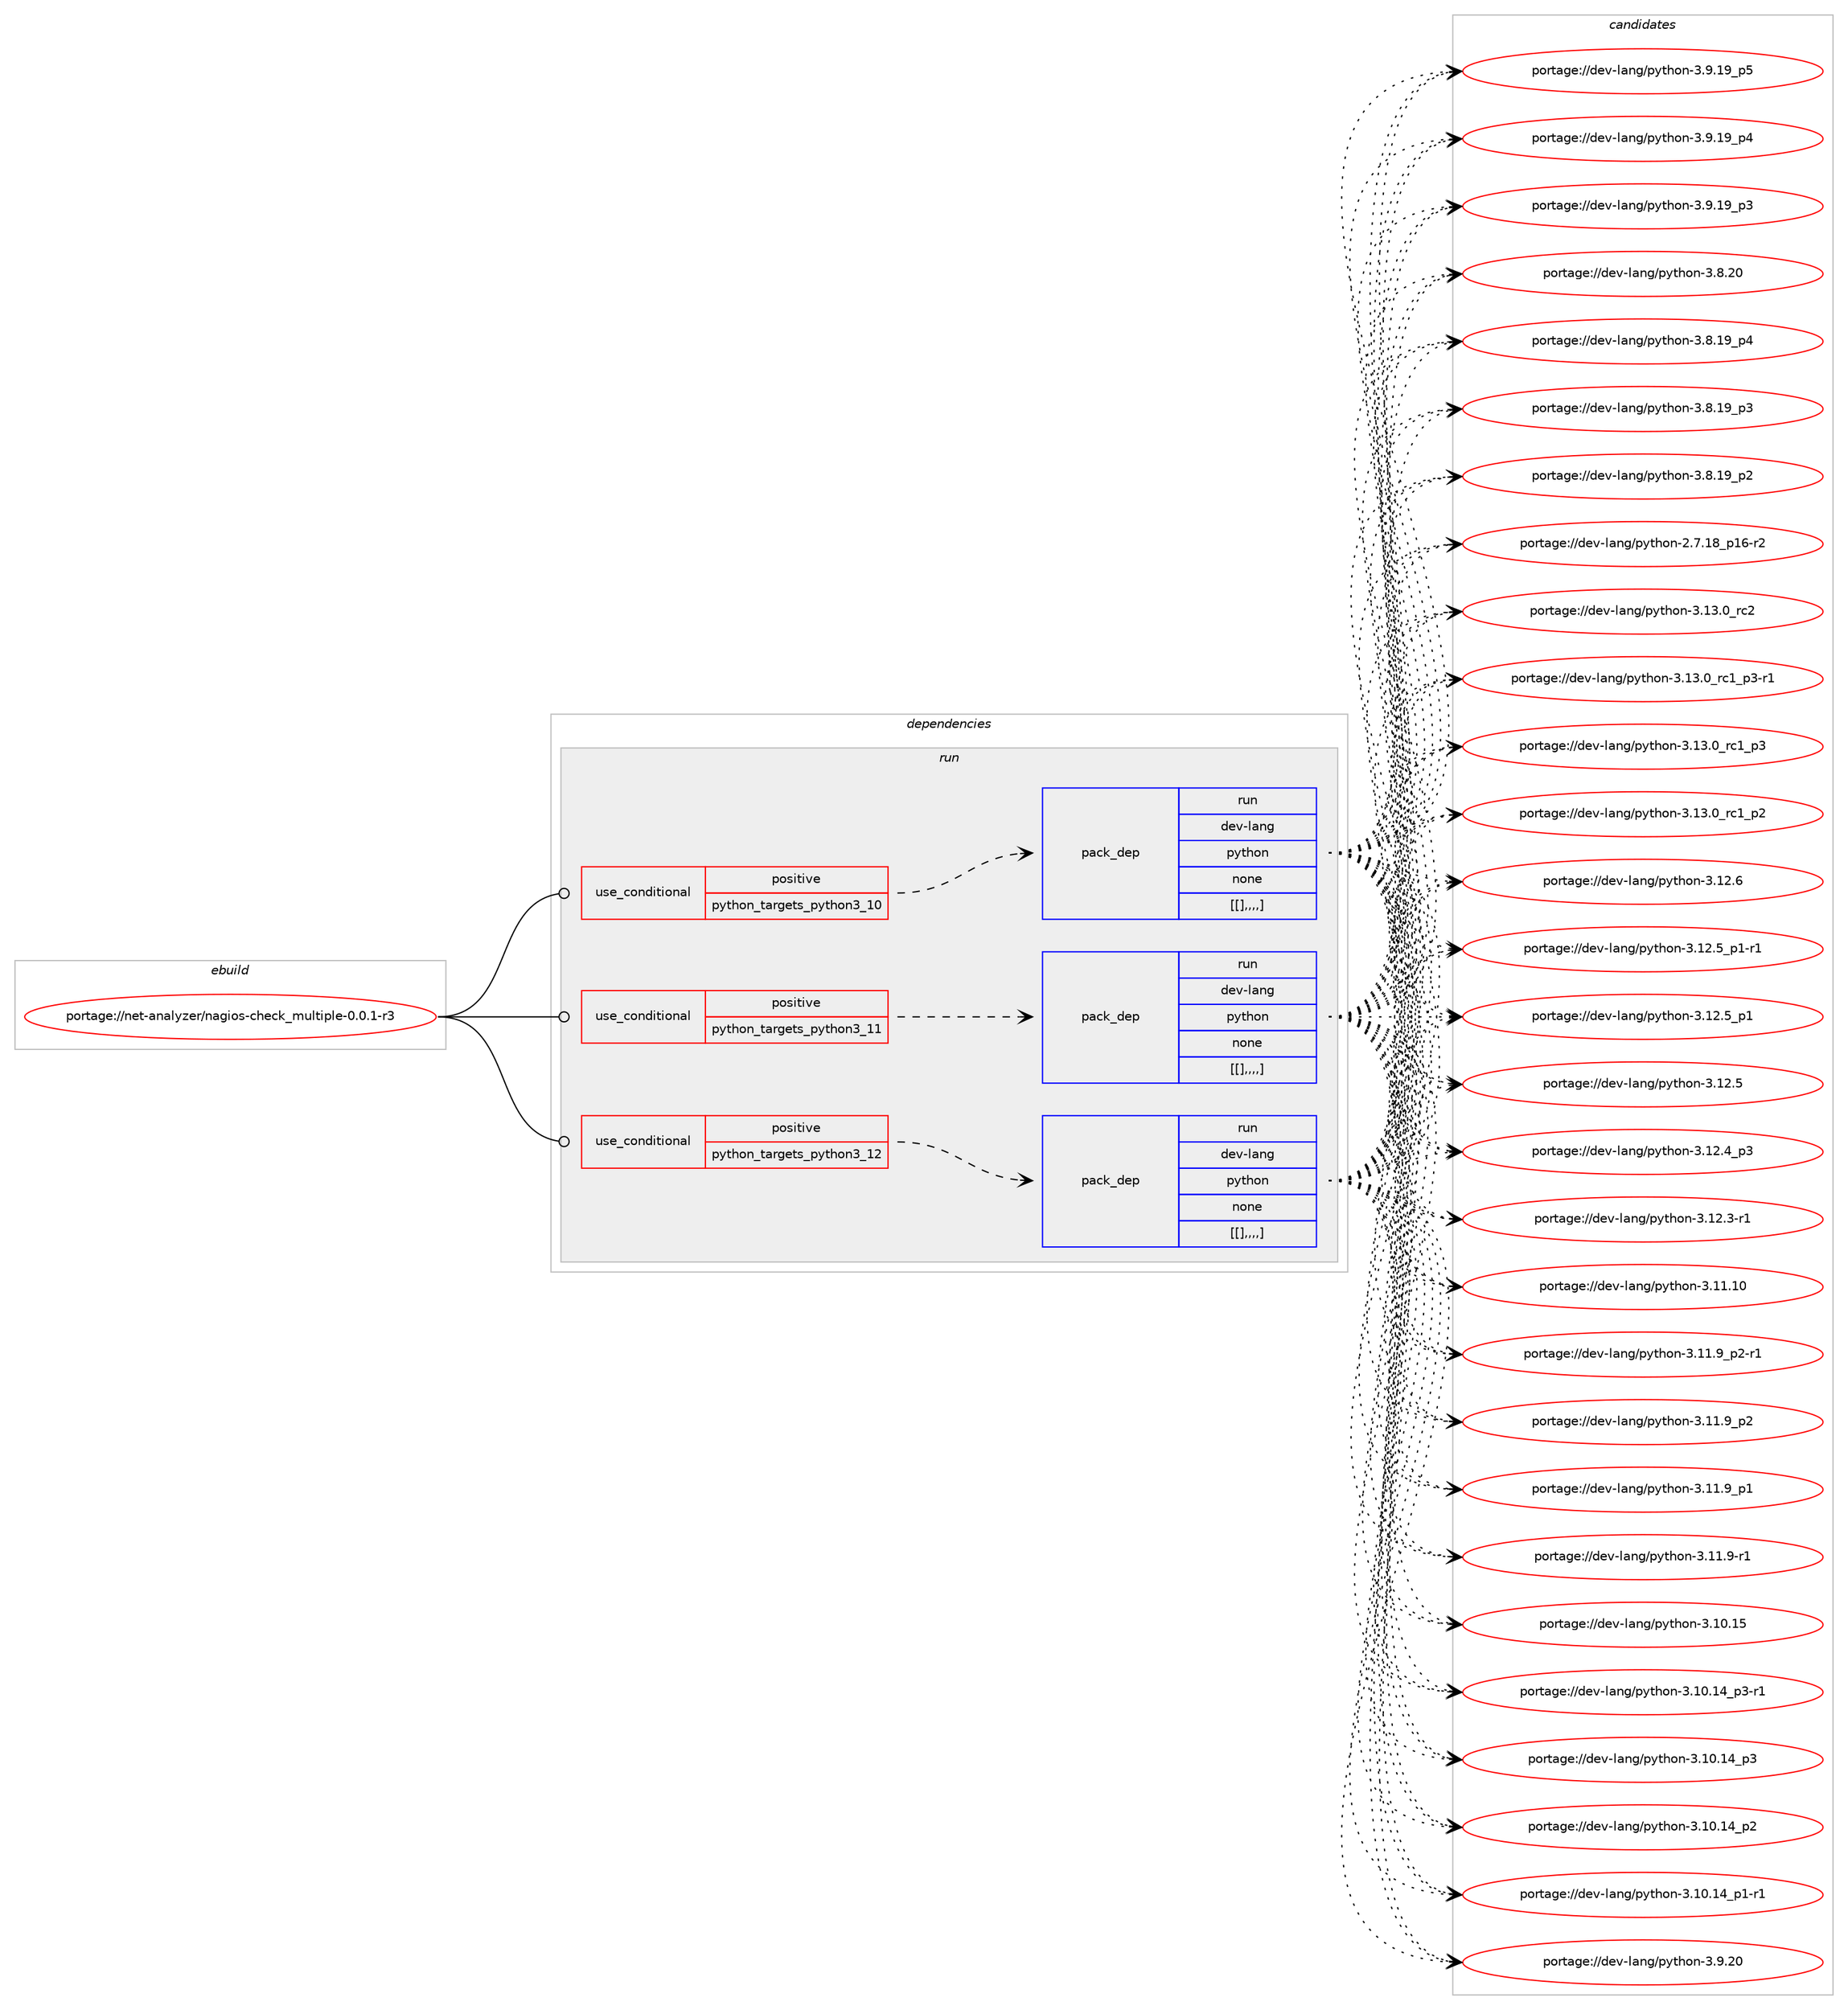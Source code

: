 digraph prolog {

# *************
# Graph options
# *************

newrank=true;
concentrate=true;
compound=true;
graph [rankdir=LR,fontname=Helvetica,fontsize=10,ranksep=1.5];#, ranksep=2.5, nodesep=0.2];
edge  [arrowhead=vee];
node  [fontname=Helvetica,fontsize=10];

# **********
# The ebuild
# **********

subgraph cluster_leftcol {
color=gray;
label=<<i>ebuild</i>>;
id [label="portage://net-analyzer/nagios-check_multiple-0.0.1-r3", color=red, width=4, href="../net-analyzer/nagios-check_multiple-0.0.1-r3.svg"];
}

# ****************
# The dependencies
# ****************

subgraph cluster_midcol {
color=gray;
label=<<i>dependencies</i>>;
subgraph cluster_compile {
fillcolor="#eeeeee";
style=filled;
label=<<i>compile</i>>;
}
subgraph cluster_compileandrun {
fillcolor="#eeeeee";
style=filled;
label=<<i>compile and run</i>>;
}
subgraph cluster_run {
fillcolor="#eeeeee";
style=filled;
label=<<i>run</i>>;
subgraph cond91798 {
dependency357107 [label=<<TABLE BORDER="0" CELLBORDER="1" CELLSPACING="0" CELLPADDING="4"><TR><TD ROWSPAN="3" CELLPADDING="10">use_conditional</TD></TR><TR><TD>positive</TD></TR><TR><TD>python_targets_python3_10</TD></TR></TABLE>>, shape=none, color=red];
subgraph pack262589 {
dependency357108 [label=<<TABLE BORDER="0" CELLBORDER="1" CELLSPACING="0" CELLPADDING="4" WIDTH="220"><TR><TD ROWSPAN="6" CELLPADDING="30">pack_dep</TD></TR><TR><TD WIDTH="110">run</TD></TR><TR><TD>dev-lang</TD></TR><TR><TD>python</TD></TR><TR><TD>none</TD></TR><TR><TD>[[],,,,]</TD></TR></TABLE>>, shape=none, color=blue];
}
dependency357107:e -> dependency357108:w [weight=20,style="dashed",arrowhead="vee"];
}
id:e -> dependency357107:w [weight=20,style="solid",arrowhead="odot"];
subgraph cond91799 {
dependency357109 [label=<<TABLE BORDER="0" CELLBORDER="1" CELLSPACING="0" CELLPADDING="4"><TR><TD ROWSPAN="3" CELLPADDING="10">use_conditional</TD></TR><TR><TD>positive</TD></TR><TR><TD>python_targets_python3_11</TD></TR></TABLE>>, shape=none, color=red];
subgraph pack262590 {
dependency357110 [label=<<TABLE BORDER="0" CELLBORDER="1" CELLSPACING="0" CELLPADDING="4" WIDTH="220"><TR><TD ROWSPAN="6" CELLPADDING="30">pack_dep</TD></TR><TR><TD WIDTH="110">run</TD></TR><TR><TD>dev-lang</TD></TR><TR><TD>python</TD></TR><TR><TD>none</TD></TR><TR><TD>[[],,,,]</TD></TR></TABLE>>, shape=none, color=blue];
}
dependency357109:e -> dependency357110:w [weight=20,style="dashed",arrowhead="vee"];
}
id:e -> dependency357109:w [weight=20,style="solid",arrowhead="odot"];
subgraph cond91800 {
dependency357111 [label=<<TABLE BORDER="0" CELLBORDER="1" CELLSPACING="0" CELLPADDING="4"><TR><TD ROWSPAN="3" CELLPADDING="10">use_conditional</TD></TR><TR><TD>positive</TD></TR><TR><TD>python_targets_python3_12</TD></TR></TABLE>>, shape=none, color=red];
subgraph pack262591 {
dependency357112 [label=<<TABLE BORDER="0" CELLBORDER="1" CELLSPACING="0" CELLPADDING="4" WIDTH="220"><TR><TD ROWSPAN="6" CELLPADDING="30">pack_dep</TD></TR><TR><TD WIDTH="110">run</TD></TR><TR><TD>dev-lang</TD></TR><TR><TD>python</TD></TR><TR><TD>none</TD></TR><TR><TD>[[],,,,]</TD></TR></TABLE>>, shape=none, color=blue];
}
dependency357111:e -> dependency357112:w [weight=20,style="dashed",arrowhead="vee"];
}
id:e -> dependency357111:w [weight=20,style="solid",arrowhead="odot"];
}
}

# **************
# The candidates
# **************

subgraph cluster_choices {
rank=same;
color=gray;
label=<<i>candidates</i>>;

subgraph choice262589 {
color=black;
nodesep=1;
choice10010111845108971101034711212111610411111045514649514648951149950 [label="portage://dev-lang/python-3.13.0_rc2", color=red, width=4,href="../dev-lang/python-3.13.0_rc2.svg"];
choice1001011184510897110103471121211161041111104551464951464895114994995112514511449 [label="portage://dev-lang/python-3.13.0_rc1_p3-r1", color=red, width=4,href="../dev-lang/python-3.13.0_rc1_p3-r1.svg"];
choice100101118451089711010347112121116104111110455146495146489511499499511251 [label="portage://dev-lang/python-3.13.0_rc1_p3", color=red, width=4,href="../dev-lang/python-3.13.0_rc1_p3.svg"];
choice100101118451089711010347112121116104111110455146495146489511499499511250 [label="portage://dev-lang/python-3.13.0_rc1_p2", color=red, width=4,href="../dev-lang/python-3.13.0_rc1_p2.svg"];
choice10010111845108971101034711212111610411111045514649504654 [label="portage://dev-lang/python-3.12.6", color=red, width=4,href="../dev-lang/python-3.12.6.svg"];
choice1001011184510897110103471121211161041111104551464950465395112494511449 [label="portage://dev-lang/python-3.12.5_p1-r1", color=red, width=4,href="../dev-lang/python-3.12.5_p1-r1.svg"];
choice100101118451089711010347112121116104111110455146495046539511249 [label="portage://dev-lang/python-3.12.5_p1", color=red, width=4,href="../dev-lang/python-3.12.5_p1.svg"];
choice10010111845108971101034711212111610411111045514649504653 [label="portage://dev-lang/python-3.12.5", color=red, width=4,href="../dev-lang/python-3.12.5.svg"];
choice100101118451089711010347112121116104111110455146495046529511251 [label="portage://dev-lang/python-3.12.4_p3", color=red, width=4,href="../dev-lang/python-3.12.4_p3.svg"];
choice100101118451089711010347112121116104111110455146495046514511449 [label="portage://dev-lang/python-3.12.3-r1", color=red, width=4,href="../dev-lang/python-3.12.3-r1.svg"];
choice1001011184510897110103471121211161041111104551464949464948 [label="portage://dev-lang/python-3.11.10", color=red, width=4,href="../dev-lang/python-3.11.10.svg"];
choice1001011184510897110103471121211161041111104551464949465795112504511449 [label="portage://dev-lang/python-3.11.9_p2-r1", color=red, width=4,href="../dev-lang/python-3.11.9_p2-r1.svg"];
choice100101118451089711010347112121116104111110455146494946579511250 [label="portage://dev-lang/python-3.11.9_p2", color=red, width=4,href="../dev-lang/python-3.11.9_p2.svg"];
choice100101118451089711010347112121116104111110455146494946579511249 [label="portage://dev-lang/python-3.11.9_p1", color=red, width=4,href="../dev-lang/python-3.11.9_p1.svg"];
choice100101118451089711010347112121116104111110455146494946574511449 [label="portage://dev-lang/python-3.11.9-r1", color=red, width=4,href="../dev-lang/python-3.11.9-r1.svg"];
choice1001011184510897110103471121211161041111104551464948464953 [label="portage://dev-lang/python-3.10.15", color=red, width=4,href="../dev-lang/python-3.10.15.svg"];
choice100101118451089711010347112121116104111110455146494846495295112514511449 [label="portage://dev-lang/python-3.10.14_p3-r1", color=red, width=4,href="../dev-lang/python-3.10.14_p3-r1.svg"];
choice10010111845108971101034711212111610411111045514649484649529511251 [label="portage://dev-lang/python-3.10.14_p3", color=red, width=4,href="../dev-lang/python-3.10.14_p3.svg"];
choice10010111845108971101034711212111610411111045514649484649529511250 [label="portage://dev-lang/python-3.10.14_p2", color=red, width=4,href="../dev-lang/python-3.10.14_p2.svg"];
choice100101118451089711010347112121116104111110455146494846495295112494511449 [label="portage://dev-lang/python-3.10.14_p1-r1", color=red, width=4,href="../dev-lang/python-3.10.14_p1-r1.svg"];
choice10010111845108971101034711212111610411111045514657465048 [label="portage://dev-lang/python-3.9.20", color=red, width=4,href="../dev-lang/python-3.9.20.svg"];
choice100101118451089711010347112121116104111110455146574649579511253 [label="portage://dev-lang/python-3.9.19_p5", color=red, width=4,href="../dev-lang/python-3.9.19_p5.svg"];
choice100101118451089711010347112121116104111110455146574649579511252 [label="portage://dev-lang/python-3.9.19_p4", color=red, width=4,href="../dev-lang/python-3.9.19_p4.svg"];
choice100101118451089711010347112121116104111110455146574649579511251 [label="portage://dev-lang/python-3.9.19_p3", color=red, width=4,href="../dev-lang/python-3.9.19_p3.svg"];
choice10010111845108971101034711212111610411111045514656465048 [label="portage://dev-lang/python-3.8.20", color=red, width=4,href="../dev-lang/python-3.8.20.svg"];
choice100101118451089711010347112121116104111110455146564649579511252 [label="portage://dev-lang/python-3.8.19_p4", color=red, width=4,href="../dev-lang/python-3.8.19_p4.svg"];
choice100101118451089711010347112121116104111110455146564649579511251 [label="portage://dev-lang/python-3.8.19_p3", color=red, width=4,href="../dev-lang/python-3.8.19_p3.svg"];
choice100101118451089711010347112121116104111110455146564649579511250 [label="portage://dev-lang/python-3.8.19_p2", color=red, width=4,href="../dev-lang/python-3.8.19_p2.svg"];
choice100101118451089711010347112121116104111110455046554649569511249544511450 [label="portage://dev-lang/python-2.7.18_p16-r2", color=red, width=4,href="../dev-lang/python-2.7.18_p16-r2.svg"];
dependency357108:e -> choice10010111845108971101034711212111610411111045514649514648951149950:w [style=dotted,weight="100"];
dependency357108:e -> choice1001011184510897110103471121211161041111104551464951464895114994995112514511449:w [style=dotted,weight="100"];
dependency357108:e -> choice100101118451089711010347112121116104111110455146495146489511499499511251:w [style=dotted,weight="100"];
dependency357108:e -> choice100101118451089711010347112121116104111110455146495146489511499499511250:w [style=dotted,weight="100"];
dependency357108:e -> choice10010111845108971101034711212111610411111045514649504654:w [style=dotted,weight="100"];
dependency357108:e -> choice1001011184510897110103471121211161041111104551464950465395112494511449:w [style=dotted,weight="100"];
dependency357108:e -> choice100101118451089711010347112121116104111110455146495046539511249:w [style=dotted,weight="100"];
dependency357108:e -> choice10010111845108971101034711212111610411111045514649504653:w [style=dotted,weight="100"];
dependency357108:e -> choice100101118451089711010347112121116104111110455146495046529511251:w [style=dotted,weight="100"];
dependency357108:e -> choice100101118451089711010347112121116104111110455146495046514511449:w [style=dotted,weight="100"];
dependency357108:e -> choice1001011184510897110103471121211161041111104551464949464948:w [style=dotted,weight="100"];
dependency357108:e -> choice1001011184510897110103471121211161041111104551464949465795112504511449:w [style=dotted,weight="100"];
dependency357108:e -> choice100101118451089711010347112121116104111110455146494946579511250:w [style=dotted,weight="100"];
dependency357108:e -> choice100101118451089711010347112121116104111110455146494946579511249:w [style=dotted,weight="100"];
dependency357108:e -> choice100101118451089711010347112121116104111110455146494946574511449:w [style=dotted,weight="100"];
dependency357108:e -> choice1001011184510897110103471121211161041111104551464948464953:w [style=dotted,weight="100"];
dependency357108:e -> choice100101118451089711010347112121116104111110455146494846495295112514511449:w [style=dotted,weight="100"];
dependency357108:e -> choice10010111845108971101034711212111610411111045514649484649529511251:w [style=dotted,weight="100"];
dependency357108:e -> choice10010111845108971101034711212111610411111045514649484649529511250:w [style=dotted,weight="100"];
dependency357108:e -> choice100101118451089711010347112121116104111110455146494846495295112494511449:w [style=dotted,weight="100"];
dependency357108:e -> choice10010111845108971101034711212111610411111045514657465048:w [style=dotted,weight="100"];
dependency357108:e -> choice100101118451089711010347112121116104111110455146574649579511253:w [style=dotted,weight="100"];
dependency357108:e -> choice100101118451089711010347112121116104111110455146574649579511252:w [style=dotted,weight="100"];
dependency357108:e -> choice100101118451089711010347112121116104111110455146574649579511251:w [style=dotted,weight="100"];
dependency357108:e -> choice10010111845108971101034711212111610411111045514656465048:w [style=dotted,weight="100"];
dependency357108:e -> choice100101118451089711010347112121116104111110455146564649579511252:w [style=dotted,weight="100"];
dependency357108:e -> choice100101118451089711010347112121116104111110455146564649579511251:w [style=dotted,weight="100"];
dependency357108:e -> choice100101118451089711010347112121116104111110455146564649579511250:w [style=dotted,weight="100"];
dependency357108:e -> choice100101118451089711010347112121116104111110455046554649569511249544511450:w [style=dotted,weight="100"];
}
subgraph choice262590 {
color=black;
nodesep=1;
choice10010111845108971101034711212111610411111045514649514648951149950 [label="portage://dev-lang/python-3.13.0_rc2", color=red, width=4,href="../dev-lang/python-3.13.0_rc2.svg"];
choice1001011184510897110103471121211161041111104551464951464895114994995112514511449 [label="portage://dev-lang/python-3.13.0_rc1_p3-r1", color=red, width=4,href="../dev-lang/python-3.13.0_rc1_p3-r1.svg"];
choice100101118451089711010347112121116104111110455146495146489511499499511251 [label="portage://dev-lang/python-3.13.0_rc1_p3", color=red, width=4,href="../dev-lang/python-3.13.0_rc1_p3.svg"];
choice100101118451089711010347112121116104111110455146495146489511499499511250 [label="portage://dev-lang/python-3.13.0_rc1_p2", color=red, width=4,href="../dev-lang/python-3.13.0_rc1_p2.svg"];
choice10010111845108971101034711212111610411111045514649504654 [label="portage://dev-lang/python-3.12.6", color=red, width=4,href="../dev-lang/python-3.12.6.svg"];
choice1001011184510897110103471121211161041111104551464950465395112494511449 [label="portage://dev-lang/python-3.12.5_p1-r1", color=red, width=4,href="../dev-lang/python-3.12.5_p1-r1.svg"];
choice100101118451089711010347112121116104111110455146495046539511249 [label="portage://dev-lang/python-3.12.5_p1", color=red, width=4,href="../dev-lang/python-3.12.5_p1.svg"];
choice10010111845108971101034711212111610411111045514649504653 [label="portage://dev-lang/python-3.12.5", color=red, width=4,href="../dev-lang/python-3.12.5.svg"];
choice100101118451089711010347112121116104111110455146495046529511251 [label="portage://dev-lang/python-3.12.4_p3", color=red, width=4,href="../dev-lang/python-3.12.4_p3.svg"];
choice100101118451089711010347112121116104111110455146495046514511449 [label="portage://dev-lang/python-3.12.3-r1", color=red, width=4,href="../dev-lang/python-3.12.3-r1.svg"];
choice1001011184510897110103471121211161041111104551464949464948 [label="portage://dev-lang/python-3.11.10", color=red, width=4,href="../dev-lang/python-3.11.10.svg"];
choice1001011184510897110103471121211161041111104551464949465795112504511449 [label="portage://dev-lang/python-3.11.9_p2-r1", color=red, width=4,href="../dev-lang/python-3.11.9_p2-r1.svg"];
choice100101118451089711010347112121116104111110455146494946579511250 [label="portage://dev-lang/python-3.11.9_p2", color=red, width=4,href="../dev-lang/python-3.11.9_p2.svg"];
choice100101118451089711010347112121116104111110455146494946579511249 [label="portage://dev-lang/python-3.11.9_p1", color=red, width=4,href="../dev-lang/python-3.11.9_p1.svg"];
choice100101118451089711010347112121116104111110455146494946574511449 [label="portage://dev-lang/python-3.11.9-r1", color=red, width=4,href="../dev-lang/python-3.11.9-r1.svg"];
choice1001011184510897110103471121211161041111104551464948464953 [label="portage://dev-lang/python-3.10.15", color=red, width=4,href="../dev-lang/python-3.10.15.svg"];
choice100101118451089711010347112121116104111110455146494846495295112514511449 [label="portage://dev-lang/python-3.10.14_p3-r1", color=red, width=4,href="../dev-lang/python-3.10.14_p3-r1.svg"];
choice10010111845108971101034711212111610411111045514649484649529511251 [label="portage://dev-lang/python-3.10.14_p3", color=red, width=4,href="../dev-lang/python-3.10.14_p3.svg"];
choice10010111845108971101034711212111610411111045514649484649529511250 [label="portage://dev-lang/python-3.10.14_p2", color=red, width=4,href="../dev-lang/python-3.10.14_p2.svg"];
choice100101118451089711010347112121116104111110455146494846495295112494511449 [label="portage://dev-lang/python-3.10.14_p1-r1", color=red, width=4,href="../dev-lang/python-3.10.14_p1-r1.svg"];
choice10010111845108971101034711212111610411111045514657465048 [label="portage://dev-lang/python-3.9.20", color=red, width=4,href="../dev-lang/python-3.9.20.svg"];
choice100101118451089711010347112121116104111110455146574649579511253 [label="portage://dev-lang/python-3.9.19_p5", color=red, width=4,href="../dev-lang/python-3.9.19_p5.svg"];
choice100101118451089711010347112121116104111110455146574649579511252 [label="portage://dev-lang/python-3.9.19_p4", color=red, width=4,href="../dev-lang/python-3.9.19_p4.svg"];
choice100101118451089711010347112121116104111110455146574649579511251 [label="portage://dev-lang/python-3.9.19_p3", color=red, width=4,href="../dev-lang/python-3.9.19_p3.svg"];
choice10010111845108971101034711212111610411111045514656465048 [label="portage://dev-lang/python-3.8.20", color=red, width=4,href="../dev-lang/python-3.8.20.svg"];
choice100101118451089711010347112121116104111110455146564649579511252 [label="portage://dev-lang/python-3.8.19_p4", color=red, width=4,href="../dev-lang/python-3.8.19_p4.svg"];
choice100101118451089711010347112121116104111110455146564649579511251 [label="portage://dev-lang/python-3.8.19_p3", color=red, width=4,href="../dev-lang/python-3.8.19_p3.svg"];
choice100101118451089711010347112121116104111110455146564649579511250 [label="portage://dev-lang/python-3.8.19_p2", color=red, width=4,href="../dev-lang/python-3.8.19_p2.svg"];
choice100101118451089711010347112121116104111110455046554649569511249544511450 [label="portage://dev-lang/python-2.7.18_p16-r2", color=red, width=4,href="../dev-lang/python-2.7.18_p16-r2.svg"];
dependency357110:e -> choice10010111845108971101034711212111610411111045514649514648951149950:w [style=dotted,weight="100"];
dependency357110:e -> choice1001011184510897110103471121211161041111104551464951464895114994995112514511449:w [style=dotted,weight="100"];
dependency357110:e -> choice100101118451089711010347112121116104111110455146495146489511499499511251:w [style=dotted,weight="100"];
dependency357110:e -> choice100101118451089711010347112121116104111110455146495146489511499499511250:w [style=dotted,weight="100"];
dependency357110:e -> choice10010111845108971101034711212111610411111045514649504654:w [style=dotted,weight="100"];
dependency357110:e -> choice1001011184510897110103471121211161041111104551464950465395112494511449:w [style=dotted,weight="100"];
dependency357110:e -> choice100101118451089711010347112121116104111110455146495046539511249:w [style=dotted,weight="100"];
dependency357110:e -> choice10010111845108971101034711212111610411111045514649504653:w [style=dotted,weight="100"];
dependency357110:e -> choice100101118451089711010347112121116104111110455146495046529511251:w [style=dotted,weight="100"];
dependency357110:e -> choice100101118451089711010347112121116104111110455146495046514511449:w [style=dotted,weight="100"];
dependency357110:e -> choice1001011184510897110103471121211161041111104551464949464948:w [style=dotted,weight="100"];
dependency357110:e -> choice1001011184510897110103471121211161041111104551464949465795112504511449:w [style=dotted,weight="100"];
dependency357110:e -> choice100101118451089711010347112121116104111110455146494946579511250:w [style=dotted,weight="100"];
dependency357110:e -> choice100101118451089711010347112121116104111110455146494946579511249:w [style=dotted,weight="100"];
dependency357110:e -> choice100101118451089711010347112121116104111110455146494946574511449:w [style=dotted,weight="100"];
dependency357110:e -> choice1001011184510897110103471121211161041111104551464948464953:w [style=dotted,weight="100"];
dependency357110:e -> choice100101118451089711010347112121116104111110455146494846495295112514511449:w [style=dotted,weight="100"];
dependency357110:e -> choice10010111845108971101034711212111610411111045514649484649529511251:w [style=dotted,weight="100"];
dependency357110:e -> choice10010111845108971101034711212111610411111045514649484649529511250:w [style=dotted,weight="100"];
dependency357110:e -> choice100101118451089711010347112121116104111110455146494846495295112494511449:w [style=dotted,weight="100"];
dependency357110:e -> choice10010111845108971101034711212111610411111045514657465048:w [style=dotted,weight="100"];
dependency357110:e -> choice100101118451089711010347112121116104111110455146574649579511253:w [style=dotted,weight="100"];
dependency357110:e -> choice100101118451089711010347112121116104111110455146574649579511252:w [style=dotted,weight="100"];
dependency357110:e -> choice100101118451089711010347112121116104111110455146574649579511251:w [style=dotted,weight="100"];
dependency357110:e -> choice10010111845108971101034711212111610411111045514656465048:w [style=dotted,weight="100"];
dependency357110:e -> choice100101118451089711010347112121116104111110455146564649579511252:w [style=dotted,weight="100"];
dependency357110:e -> choice100101118451089711010347112121116104111110455146564649579511251:w [style=dotted,weight="100"];
dependency357110:e -> choice100101118451089711010347112121116104111110455146564649579511250:w [style=dotted,weight="100"];
dependency357110:e -> choice100101118451089711010347112121116104111110455046554649569511249544511450:w [style=dotted,weight="100"];
}
subgraph choice262591 {
color=black;
nodesep=1;
choice10010111845108971101034711212111610411111045514649514648951149950 [label="portage://dev-lang/python-3.13.0_rc2", color=red, width=4,href="../dev-lang/python-3.13.0_rc2.svg"];
choice1001011184510897110103471121211161041111104551464951464895114994995112514511449 [label="portage://dev-lang/python-3.13.0_rc1_p3-r1", color=red, width=4,href="../dev-lang/python-3.13.0_rc1_p3-r1.svg"];
choice100101118451089711010347112121116104111110455146495146489511499499511251 [label="portage://dev-lang/python-3.13.0_rc1_p3", color=red, width=4,href="../dev-lang/python-3.13.0_rc1_p3.svg"];
choice100101118451089711010347112121116104111110455146495146489511499499511250 [label="portage://dev-lang/python-3.13.0_rc1_p2", color=red, width=4,href="../dev-lang/python-3.13.0_rc1_p2.svg"];
choice10010111845108971101034711212111610411111045514649504654 [label="portage://dev-lang/python-3.12.6", color=red, width=4,href="../dev-lang/python-3.12.6.svg"];
choice1001011184510897110103471121211161041111104551464950465395112494511449 [label="portage://dev-lang/python-3.12.5_p1-r1", color=red, width=4,href="../dev-lang/python-3.12.5_p1-r1.svg"];
choice100101118451089711010347112121116104111110455146495046539511249 [label="portage://dev-lang/python-3.12.5_p1", color=red, width=4,href="../dev-lang/python-3.12.5_p1.svg"];
choice10010111845108971101034711212111610411111045514649504653 [label="portage://dev-lang/python-3.12.5", color=red, width=4,href="../dev-lang/python-3.12.5.svg"];
choice100101118451089711010347112121116104111110455146495046529511251 [label="portage://dev-lang/python-3.12.4_p3", color=red, width=4,href="../dev-lang/python-3.12.4_p3.svg"];
choice100101118451089711010347112121116104111110455146495046514511449 [label="portage://dev-lang/python-3.12.3-r1", color=red, width=4,href="../dev-lang/python-3.12.3-r1.svg"];
choice1001011184510897110103471121211161041111104551464949464948 [label="portage://dev-lang/python-3.11.10", color=red, width=4,href="../dev-lang/python-3.11.10.svg"];
choice1001011184510897110103471121211161041111104551464949465795112504511449 [label="portage://dev-lang/python-3.11.9_p2-r1", color=red, width=4,href="../dev-lang/python-3.11.9_p2-r1.svg"];
choice100101118451089711010347112121116104111110455146494946579511250 [label="portage://dev-lang/python-3.11.9_p2", color=red, width=4,href="../dev-lang/python-3.11.9_p2.svg"];
choice100101118451089711010347112121116104111110455146494946579511249 [label="portage://dev-lang/python-3.11.9_p1", color=red, width=4,href="../dev-lang/python-3.11.9_p1.svg"];
choice100101118451089711010347112121116104111110455146494946574511449 [label="portage://dev-lang/python-3.11.9-r1", color=red, width=4,href="../dev-lang/python-3.11.9-r1.svg"];
choice1001011184510897110103471121211161041111104551464948464953 [label="portage://dev-lang/python-3.10.15", color=red, width=4,href="../dev-lang/python-3.10.15.svg"];
choice100101118451089711010347112121116104111110455146494846495295112514511449 [label="portage://dev-lang/python-3.10.14_p3-r1", color=red, width=4,href="../dev-lang/python-3.10.14_p3-r1.svg"];
choice10010111845108971101034711212111610411111045514649484649529511251 [label="portage://dev-lang/python-3.10.14_p3", color=red, width=4,href="../dev-lang/python-3.10.14_p3.svg"];
choice10010111845108971101034711212111610411111045514649484649529511250 [label="portage://dev-lang/python-3.10.14_p2", color=red, width=4,href="../dev-lang/python-3.10.14_p2.svg"];
choice100101118451089711010347112121116104111110455146494846495295112494511449 [label="portage://dev-lang/python-3.10.14_p1-r1", color=red, width=4,href="../dev-lang/python-3.10.14_p1-r1.svg"];
choice10010111845108971101034711212111610411111045514657465048 [label="portage://dev-lang/python-3.9.20", color=red, width=4,href="../dev-lang/python-3.9.20.svg"];
choice100101118451089711010347112121116104111110455146574649579511253 [label="portage://dev-lang/python-3.9.19_p5", color=red, width=4,href="../dev-lang/python-3.9.19_p5.svg"];
choice100101118451089711010347112121116104111110455146574649579511252 [label="portage://dev-lang/python-3.9.19_p4", color=red, width=4,href="../dev-lang/python-3.9.19_p4.svg"];
choice100101118451089711010347112121116104111110455146574649579511251 [label="portage://dev-lang/python-3.9.19_p3", color=red, width=4,href="../dev-lang/python-3.9.19_p3.svg"];
choice10010111845108971101034711212111610411111045514656465048 [label="portage://dev-lang/python-3.8.20", color=red, width=4,href="../dev-lang/python-3.8.20.svg"];
choice100101118451089711010347112121116104111110455146564649579511252 [label="portage://dev-lang/python-3.8.19_p4", color=red, width=4,href="../dev-lang/python-3.8.19_p4.svg"];
choice100101118451089711010347112121116104111110455146564649579511251 [label="portage://dev-lang/python-3.8.19_p3", color=red, width=4,href="../dev-lang/python-3.8.19_p3.svg"];
choice100101118451089711010347112121116104111110455146564649579511250 [label="portage://dev-lang/python-3.8.19_p2", color=red, width=4,href="../dev-lang/python-3.8.19_p2.svg"];
choice100101118451089711010347112121116104111110455046554649569511249544511450 [label="portage://dev-lang/python-2.7.18_p16-r2", color=red, width=4,href="../dev-lang/python-2.7.18_p16-r2.svg"];
dependency357112:e -> choice10010111845108971101034711212111610411111045514649514648951149950:w [style=dotted,weight="100"];
dependency357112:e -> choice1001011184510897110103471121211161041111104551464951464895114994995112514511449:w [style=dotted,weight="100"];
dependency357112:e -> choice100101118451089711010347112121116104111110455146495146489511499499511251:w [style=dotted,weight="100"];
dependency357112:e -> choice100101118451089711010347112121116104111110455146495146489511499499511250:w [style=dotted,weight="100"];
dependency357112:e -> choice10010111845108971101034711212111610411111045514649504654:w [style=dotted,weight="100"];
dependency357112:e -> choice1001011184510897110103471121211161041111104551464950465395112494511449:w [style=dotted,weight="100"];
dependency357112:e -> choice100101118451089711010347112121116104111110455146495046539511249:w [style=dotted,weight="100"];
dependency357112:e -> choice10010111845108971101034711212111610411111045514649504653:w [style=dotted,weight="100"];
dependency357112:e -> choice100101118451089711010347112121116104111110455146495046529511251:w [style=dotted,weight="100"];
dependency357112:e -> choice100101118451089711010347112121116104111110455146495046514511449:w [style=dotted,weight="100"];
dependency357112:e -> choice1001011184510897110103471121211161041111104551464949464948:w [style=dotted,weight="100"];
dependency357112:e -> choice1001011184510897110103471121211161041111104551464949465795112504511449:w [style=dotted,weight="100"];
dependency357112:e -> choice100101118451089711010347112121116104111110455146494946579511250:w [style=dotted,weight="100"];
dependency357112:e -> choice100101118451089711010347112121116104111110455146494946579511249:w [style=dotted,weight="100"];
dependency357112:e -> choice100101118451089711010347112121116104111110455146494946574511449:w [style=dotted,weight="100"];
dependency357112:e -> choice1001011184510897110103471121211161041111104551464948464953:w [style=dotted,weight="100"];
dependency357112:e -> choice100101118451089711010347112121116104111110455146494846495295112514511449:w [style=dotted,weight="100"];
dependency357112:e -> choice10010111845108971101034711212111610411111045514649484649529511251:w [style=dotted,weight="100"];
dependency357112:e -> choice10010111845108971101034711212111610411111045514649484649529511250:w [style=dotted,weight="100"];
dependency357112:e -> choice100101118451089711010347112121116104111110455146494846495295112494511449:w [style=dotted,weight="100"];
dependency357112:e -> choice10010111845108971101034711212111610411111045514657465048:w [style=dotted,weight="100"];
dependency357112:e -> choice100101118451089711010347112121116104111110455146574649579511253:w [style=dotted,weight="100"];
dependency357112:e -> choice100101118451089711010347112121116104111110455146574649579511252:w [style=dotted,weight="100"];
dependency357112:e -> choice100101118451089711010347112121116104111110455146574649579511251:w [style=dotted,weight="100"];
dependency357112:e -> choice10010111845108971101034711212111610411111045514656465048:w [style=dotted,weight="100"];
dependency357112:e -> choice100101118451089711010347112121116104111110455146564649579511252:w [style=dotted,weight="100"];
dependency357112:e -> choice100101118451089711010347112121116104111110455146564649579511251:w [style=dotted,weight="100"];
dependency357112:e -> choice100101118451089711010347112121116104111110455146564649579511250:w [style=dotted,weight="100"];
dependency357112:e -> choice100101118451089711010347112121116104111110455046554649569511249544511450:w [style=dotted,weight="100"];
}
}

}
